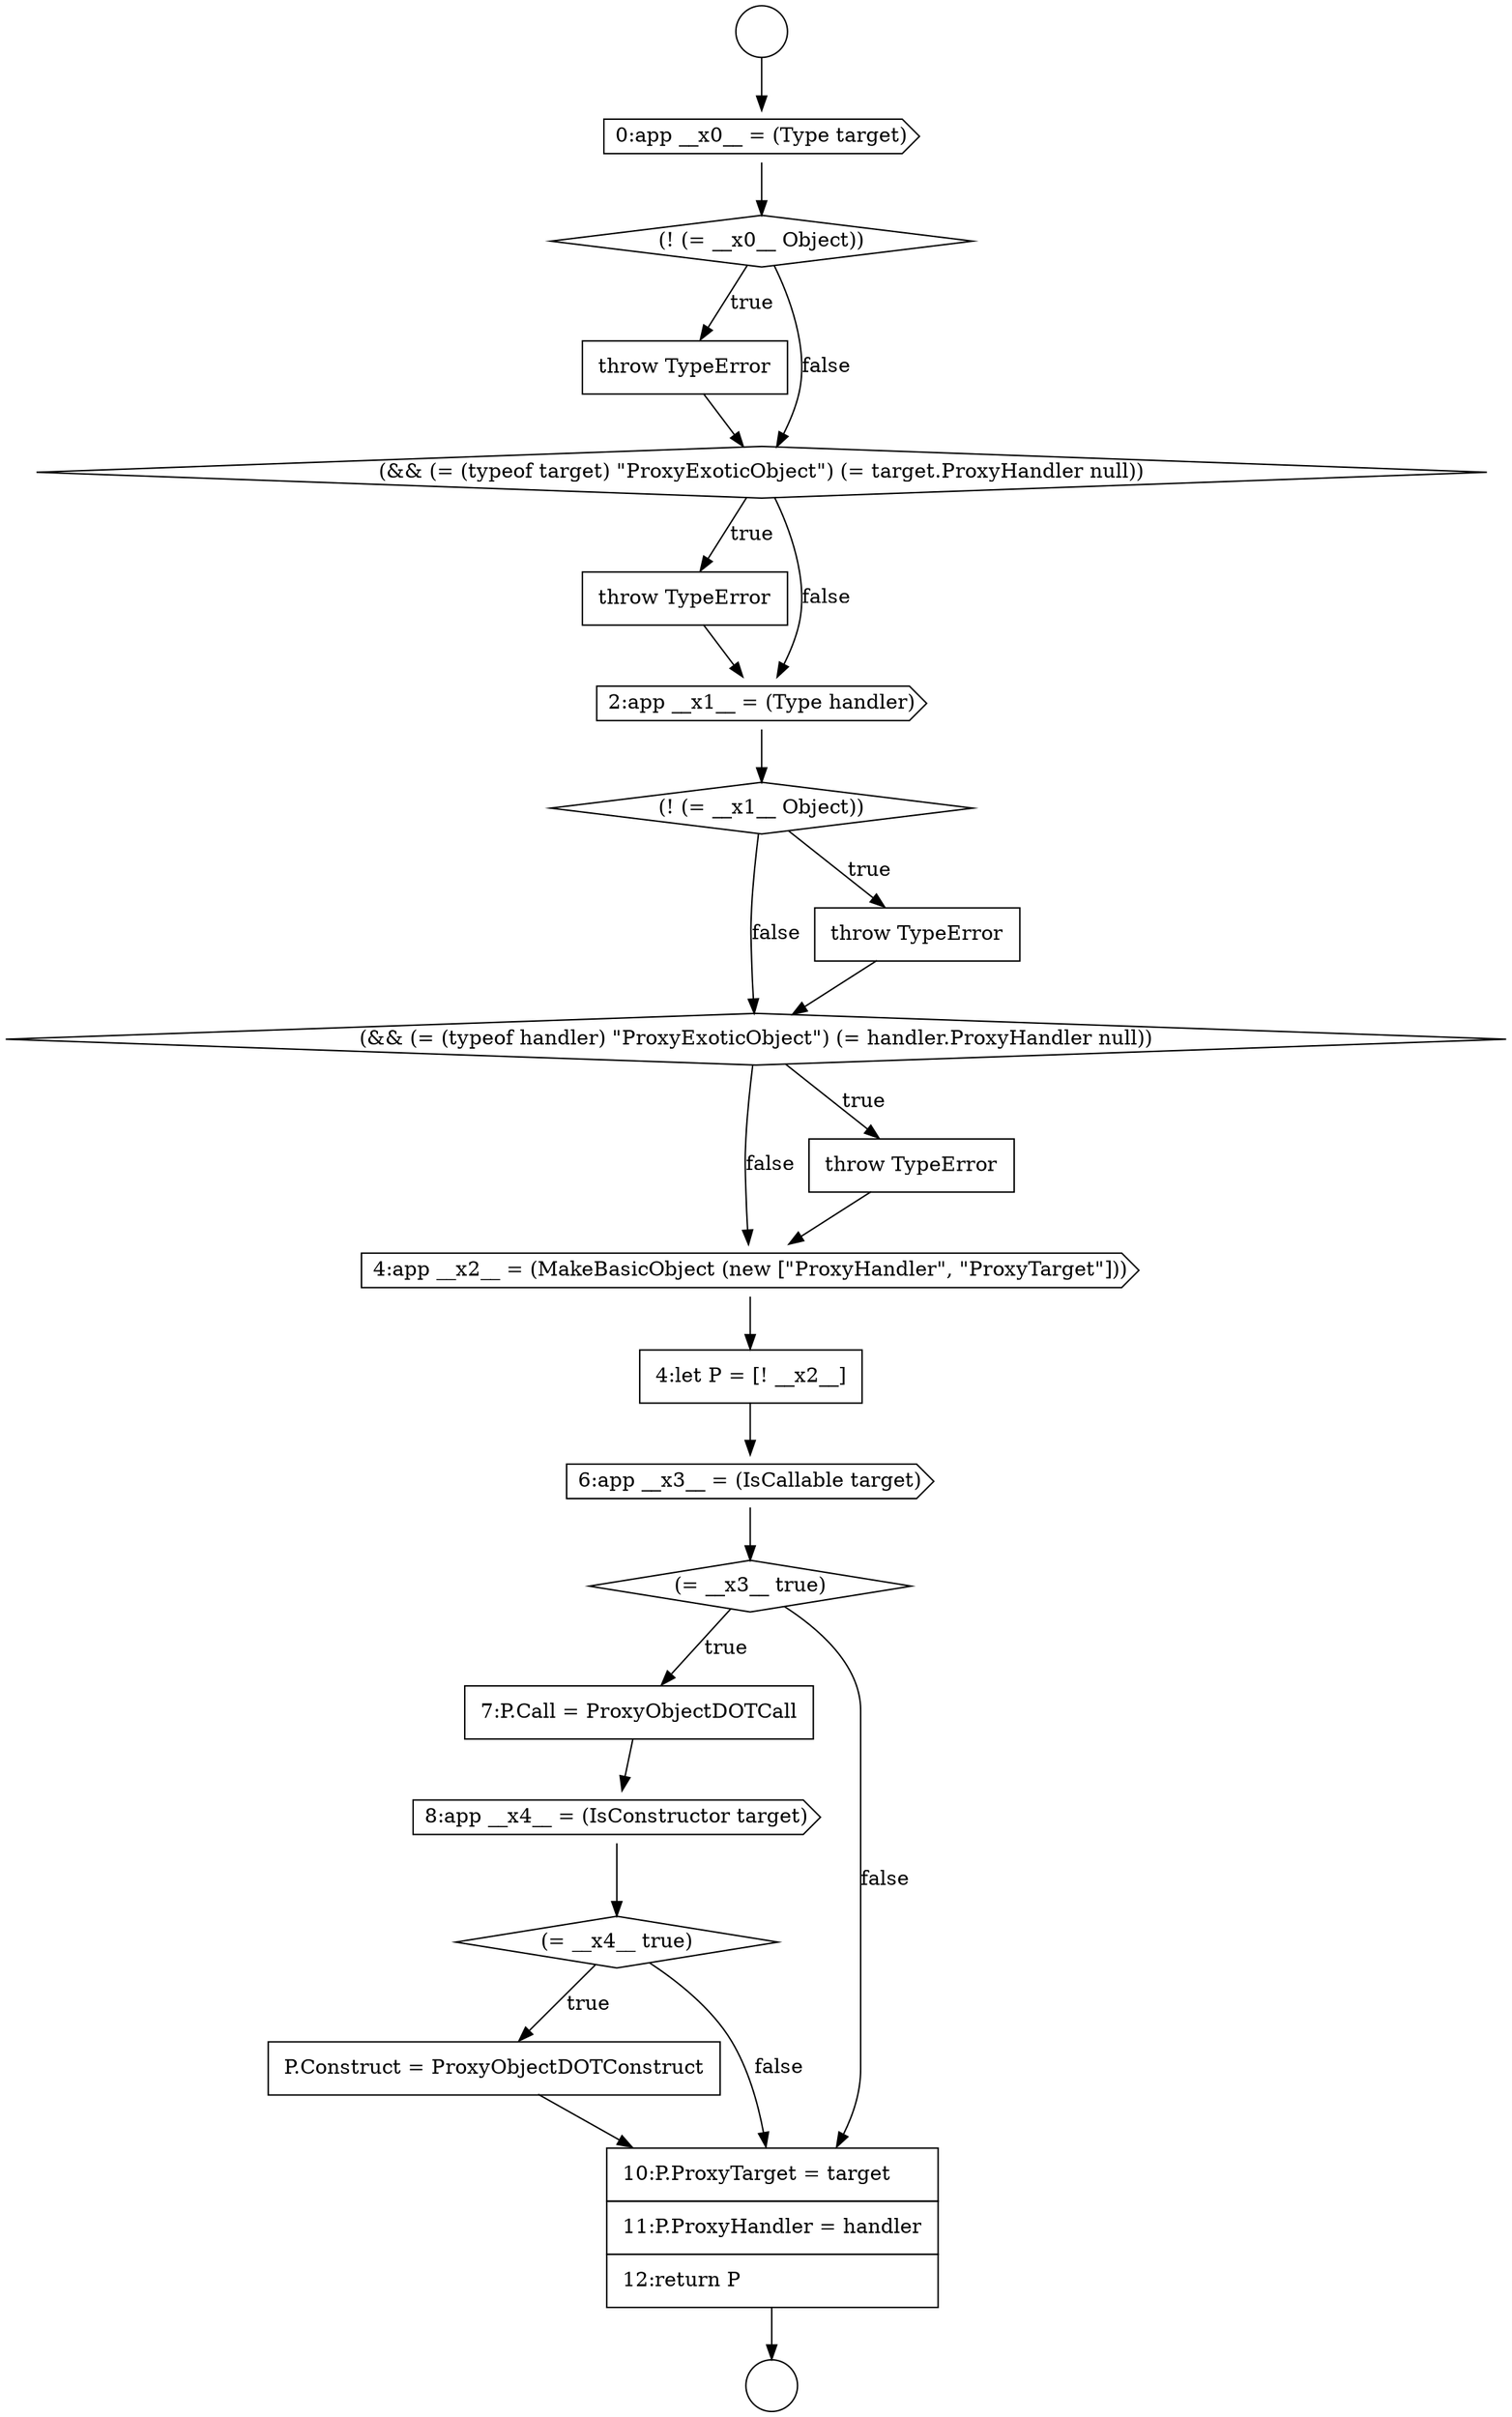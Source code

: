 digraph {
  node3549 [shape=none, margin=0, label=<<font color="black">
    <table border="0" cellborder="1" cellspacing="0" cellpadding="10">
      <tr><td align="left">throw TypeError</td></tr>
    </table>
  </font>> color="black" fillcolor="white" style=filled]
  node3562 [shape=cds, label=<<font color="black">8:app __x4__ = (IsConstructor target)</font>> color="black" fillcolor="white" style=filled]
  node3545 [shape=circle label=" " color="black" fillcolor="white" style=filled]
  node3557 [shape=cds, label=<<font color="black">4:app __x2__ = (MakeBasicObject (new [&quot;ProxyHandler&quot;, &quot;ProxyTarget&quot;]))</font>> color="black" fillcolor="white" style=filled]
  node3559 [shape=cds, label=<<font color="black">6:app __x3__ = (IsCallable target)</font>> color="black" fillcolor="white" style=filled]
  node3550 [shape=diamond, label=<<font color="black">(&amp;&amp; (= (typeof target) &quot;ProxyExoticObject&quot;) (= target.ProxyHandler null))</font>> color="black" fillcolor="white" style=filled]
  node3555 [shape=diamond, label=<<font color="black">(&amp;&amp; (= (typeof handler) &quot;ProxyExoticObject&quot;) (= handler.ProxyHandler null))</font>> color="black" fillcolor="white" style=filled]
  node3563 [shape=diamond, label=<<font color="black">(= __x4__ true)</font>> color="black" fillcolor="white" style=filled]
  node3547 [shape=cds, label=<<font color="black">0:app __x0__ = (Type target)</font>> color="black" fillcolor="white" style=filled]
  node3551 [shape=none, margin=0, label=<<font color="black">
    <table border="0" cellborder="1" cellspacing="0" cellpadding="10">
      <tr><td align="left">throw TypeError</td></tr>
    </table>
  </font>> color="black" fillcolor="white" style=filled]
  node3561 [shape=none, margin=0, label=<<font color="black">
    <table border="0" cellborder="1" cellspacing="0" cellpadding="10">
      <tr><td align="left">7:P.Call = ProxyObjectDOTCall</td></tr>
    </table>
  </font>> color="black" fillcolor="white" style=filled]
  node3552 [shape=cds, label=<<font color="black">2:app __x1__ = (Type handler)</font>> color="black" fillcolor="white" style=filled]
  node3553 [shape=diamond, label=<<font color="black">(! (= __x1__ Object))</font>> color="black" fillcolor="white" style=filled]
  node3556 [shape=none, margin=0, label=<<font color="black">
    <table border="0" cellborder="1" cellspacing="0" cellpadding="10">
      <tr><td align="left">throw TypeError</td></tr>
    </table>
  </font>> color="black" fillcolor="white" style=filled]
  node3546 [shape=circle label=" " color="black" fillcolor="white" style=filled]
  node3554 [shape=none, margin=0, label=<<font color="black">
    <table border="0" cellborder="1" cellspacing="0" cellpadding="10">
      <tr><td align="left">throw TypeError</td></tr>
    </table>
  </font>> color="black" fillcolor="white" style=filled]
  node3564 [shape=none, margin=0, label=<<font color="black">
    <table border="0" cellborder="1" cellspacing="0" cellpadding="10">
      <tr><td align="left">P.Construct = ProxyObjectDOTConstruct</td></tr>
    </table>
  </font>> color="black" fillcolor="white" style=filled]
  node3565 [shape=none, margin=0, label=<<font color="black">
    <table border="0" cellborder="1" cellspacing="0" cellpadding="10">
      <tr><td align="left">10:P.ProxyTarget = target</td></tr>
      <tr><td align="left">11:P.ProxyHandler = handler</td></tr>
      <tr><td align="left">12:return P</td></tr>
    </table>
  </font>> color="black" fillcolor="white" style=filled]
  node3548 [shape=diamond, label=<<font color="black">(! (= __x0__ Object))</font>> color="black" fillcolor="white" style=filled]
  node3560 [shape=diamond, label=<<font color="black">(= __x3__ true)</font>> color="black" fillcolor="white" style=filled]
  node3558 [shape=none, margin=0, label=<<font color="black">
    <table border="0" cellborder="1" cellspacing="0" cellpadding="10">
      <tr><td align="left">4:let P = [! __x2__]</td></tr>
    </table>
  </font>> color="black" fillcolor="white" style=filled]
  node3565 -> node3546 [ color="black"]
  node3564 -> node3565 [ color="black"]
  node3552 -> node3553 [ color="black"]
  node3562 -> node3563 [ color="black"]
  node3545 -> node3547 [ color="black"]
  node3557 -> node3558 [ color="black"]
  node3561 -> node3562 [ color="black"]
  node3548 -> node3549 [label=<<font color="black">true</font>> color="black"]
  node3548 -> node3550 [label=<<font color="black">false</font>> color="black"]
  node3549 -> node3550 [ color="black"]
  node3560 -> node3561 [label=<<font color="black">true</font>> color="black"]
  node3560 -> node3565 [label=<<font color="black">false</font>> color="black"]
  node3558 -> node3559 [ color="black"]
  node3554 -> node3555 [ color="black"]
  node3563 -> node3564 [label=<<font color="black">true</font>> color="black"]
  node3563 -> node3565 [label=<<font color="black">false</font>> color="black"]
  node3553 -> node3554 [label=<<font color="black">true</font>> color="black"]
  node3553 -> node3555 [label=<<font color="black">false</font>> color="black"]
  node3556 -> node3557 [ color="black"]
  node3551 -> node3552 [ color="black"]
  node3550 -> node3551 [label=<<font color="black">true</font>> color="black"]
  node3550 -> node3552 [label=<<font color="black">false</font>> color="black"]
  node3559 -> node3560 [ color="black"]
  node3555 -> node3556 [label=<<font color="black">true</font>> color="black"]
  node3555 -> node3557 [label=<<font color="black">false</font>> color="black"]
  node3547 -> node3548 [ color="black"]
}

